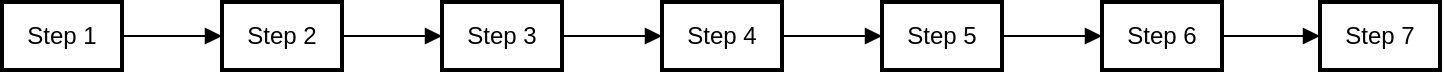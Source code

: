 <mxfile version="24.7.6">
  <diagram name="Page-1" id="fMiuyZSxe49U4TR330IO">
    <mxGraphModel>
      <root>
        <mxCell id="0" />
        <mxCell id="1" parent="0" />
        <mxCell id="2" value="Step 1" style="whiteSpace=wrap;strokeWidth=2;" vertex="1" parent="1">
          <mxGeometry width="60" height="34" as="geometry" />
        </mxCell>
        <mxCell id="3" value="Step 2" style="whiteSpace=wrap;strokeWidth=2;" vertex="1" parent="1">
          <mxGeometry x="110" width="60" height="34" as="geometry" />
        </mxCell>
        <mxCell id="4" value="Step 3" style="whiteSpace=wrap;strokeWidth=2;" vertex="1" parent="1">
          <mxGeometry x="220" width="60" height="34" as="geometry" />
        </mxCell>
        <mxCell id="5" value="Step 4" style="whiteSpace=wrap;strokeWidth=2;" vertex="1" parent="1">
          <mxGeometry x="330" width="60" height="34" as="geometry" />
        </mxCell>
        <mxCell id="6" value="Step 5" style="whiteSpace=wrap;strokeWidth=2;" vertex="1" parent="1">
          <mxGeometry x="440" width="60" height="34" as="geometry" />
        </mxCell>
        <mxCell id="7" value="Step 6" style="whiteSpace=wrap;strokeWidth=2;" vertex="1" parent="1">
          <mxGeometry x="550" width="60" height="34" as="geometry" />
        </mxCell>
        <mxCell id="8" value="Step 7" style="whiteSpace=wrap;strokeWidth=2;" vertex="1" parent="1">
          <mxGeometry x="659" width="60" height="34" as="geometry" />
        </mxCell>
        <mxCell id="9" value="" style="curved=1;startArrow=none;endArrow=block;exitX=1;exitY=0.5;entryX=0;entryY=0.5;" edge="1" parent="1" source="2" target="3">
          <mxGeometry relative="1" as="geometry">
            <Array as="points" />
          </mxGeometry>
        </mxCell>
        <mxCell id="10" value="" style="curved=1;startArrow=none;endArrow=block;exitX=1;exitY=0.5;entryX=0;entryY=0.5;" edge="1" parent="1" source="3" target="4">
          <mxGeometry relative="1" as="geometry">
            <Array as="points" />
          </mxGeometry>
        </mxCell>
        <mxCell id="11" value="" style="curved=1;startArrow=none;endArrow=block;exitX=1;exitY=0.5;entryX=0;entryY=0.5;" edge="1" parent="1" source="4" target="5">
          <mxGeometry relative="1" as="geometry">
            <Array as="points" />
          </mxGeometry>
        </mxCell>
        <mxCell id="12" value="" style="curved=1;startArrow=none;endArrow=block;exitX=0.99;exitY=0.5;entryX=-0.01;entryY=0.5;" edge="1" parent="1" source="5" target="6">
          <mxGeometry relative="1" as="geometry">
            <Array as="points" />
          </mxGeometry>
        </mxCell>
        <mxCell id="13" value="" style="curved=1;startArrow=none;endArrow=block;exitX=0.99;exitY=0.5;entryX=-0.01;entryY=0.5;" edge="1" parent="1" source="6" target="7">
          <mxGeometry relative="1" as="geometry">
            <Array as="points" />
          </mxGeometry>
        </mxCell>
        <mxCell id="14" value="" style="curved=1;startArrow=none;endArrow=block;exitX=0.99;exitY=0.5;entryX=0.01;entryY=0.5;" edge="1" parent="1" source="7" target="8">
          <mxGeometry relative="1" as="geometry">
            <Array as="points" />
          </mxGeometry>
        </mxCell>
      </root>
    </mxGraphModel>
  </diagram>
</mxfile>
